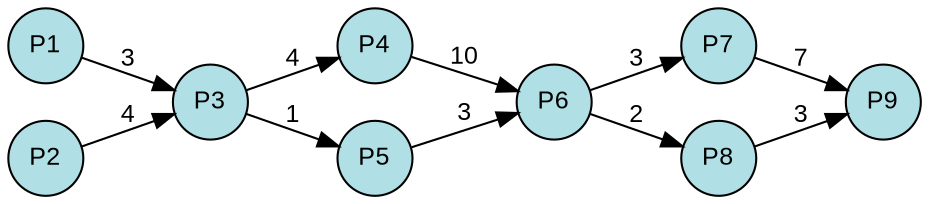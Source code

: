 digraph {
  splines=true;
node [margin=0 fontname=arial fontcolor=black fontsize=12 shape=circle width=0.5 fixedsize=true style=filled fillcolor=powderblue]
  1 [label="P1"]
  2 [label="P2"]
  3 [label="P3"]
  4 [label="P4"]
  5 [label="P5"]
  6 [label="P6"]
  7 [label="P7"]
  8 [label="P8"]
  9 [label="P9"]
rankdir=LR
edge [margin=0 fontname=arial fontcolor=black fontsize=12]
	1 -> 3 [label="3"]
	2 -> 3 [label="4"]
	3 -> 4 [label="4"]
	3 -> 5 [label="1"]
	4 -> 6 [label="10"]
	5 -> 6 [label="3"]
	6 -> 7 [label="3"]
	6 -> 8 [label="2"]
	7 -> 9 [label="7"]
	8 -> 9 [label="3"]
	{rank=same  1, 2 }
	{rank=same  3 }
	{rank=same  4, 5 }
	{rank=same  6 }
	{rank=same  7, 8 }
	{rank=same  9 }
} 
